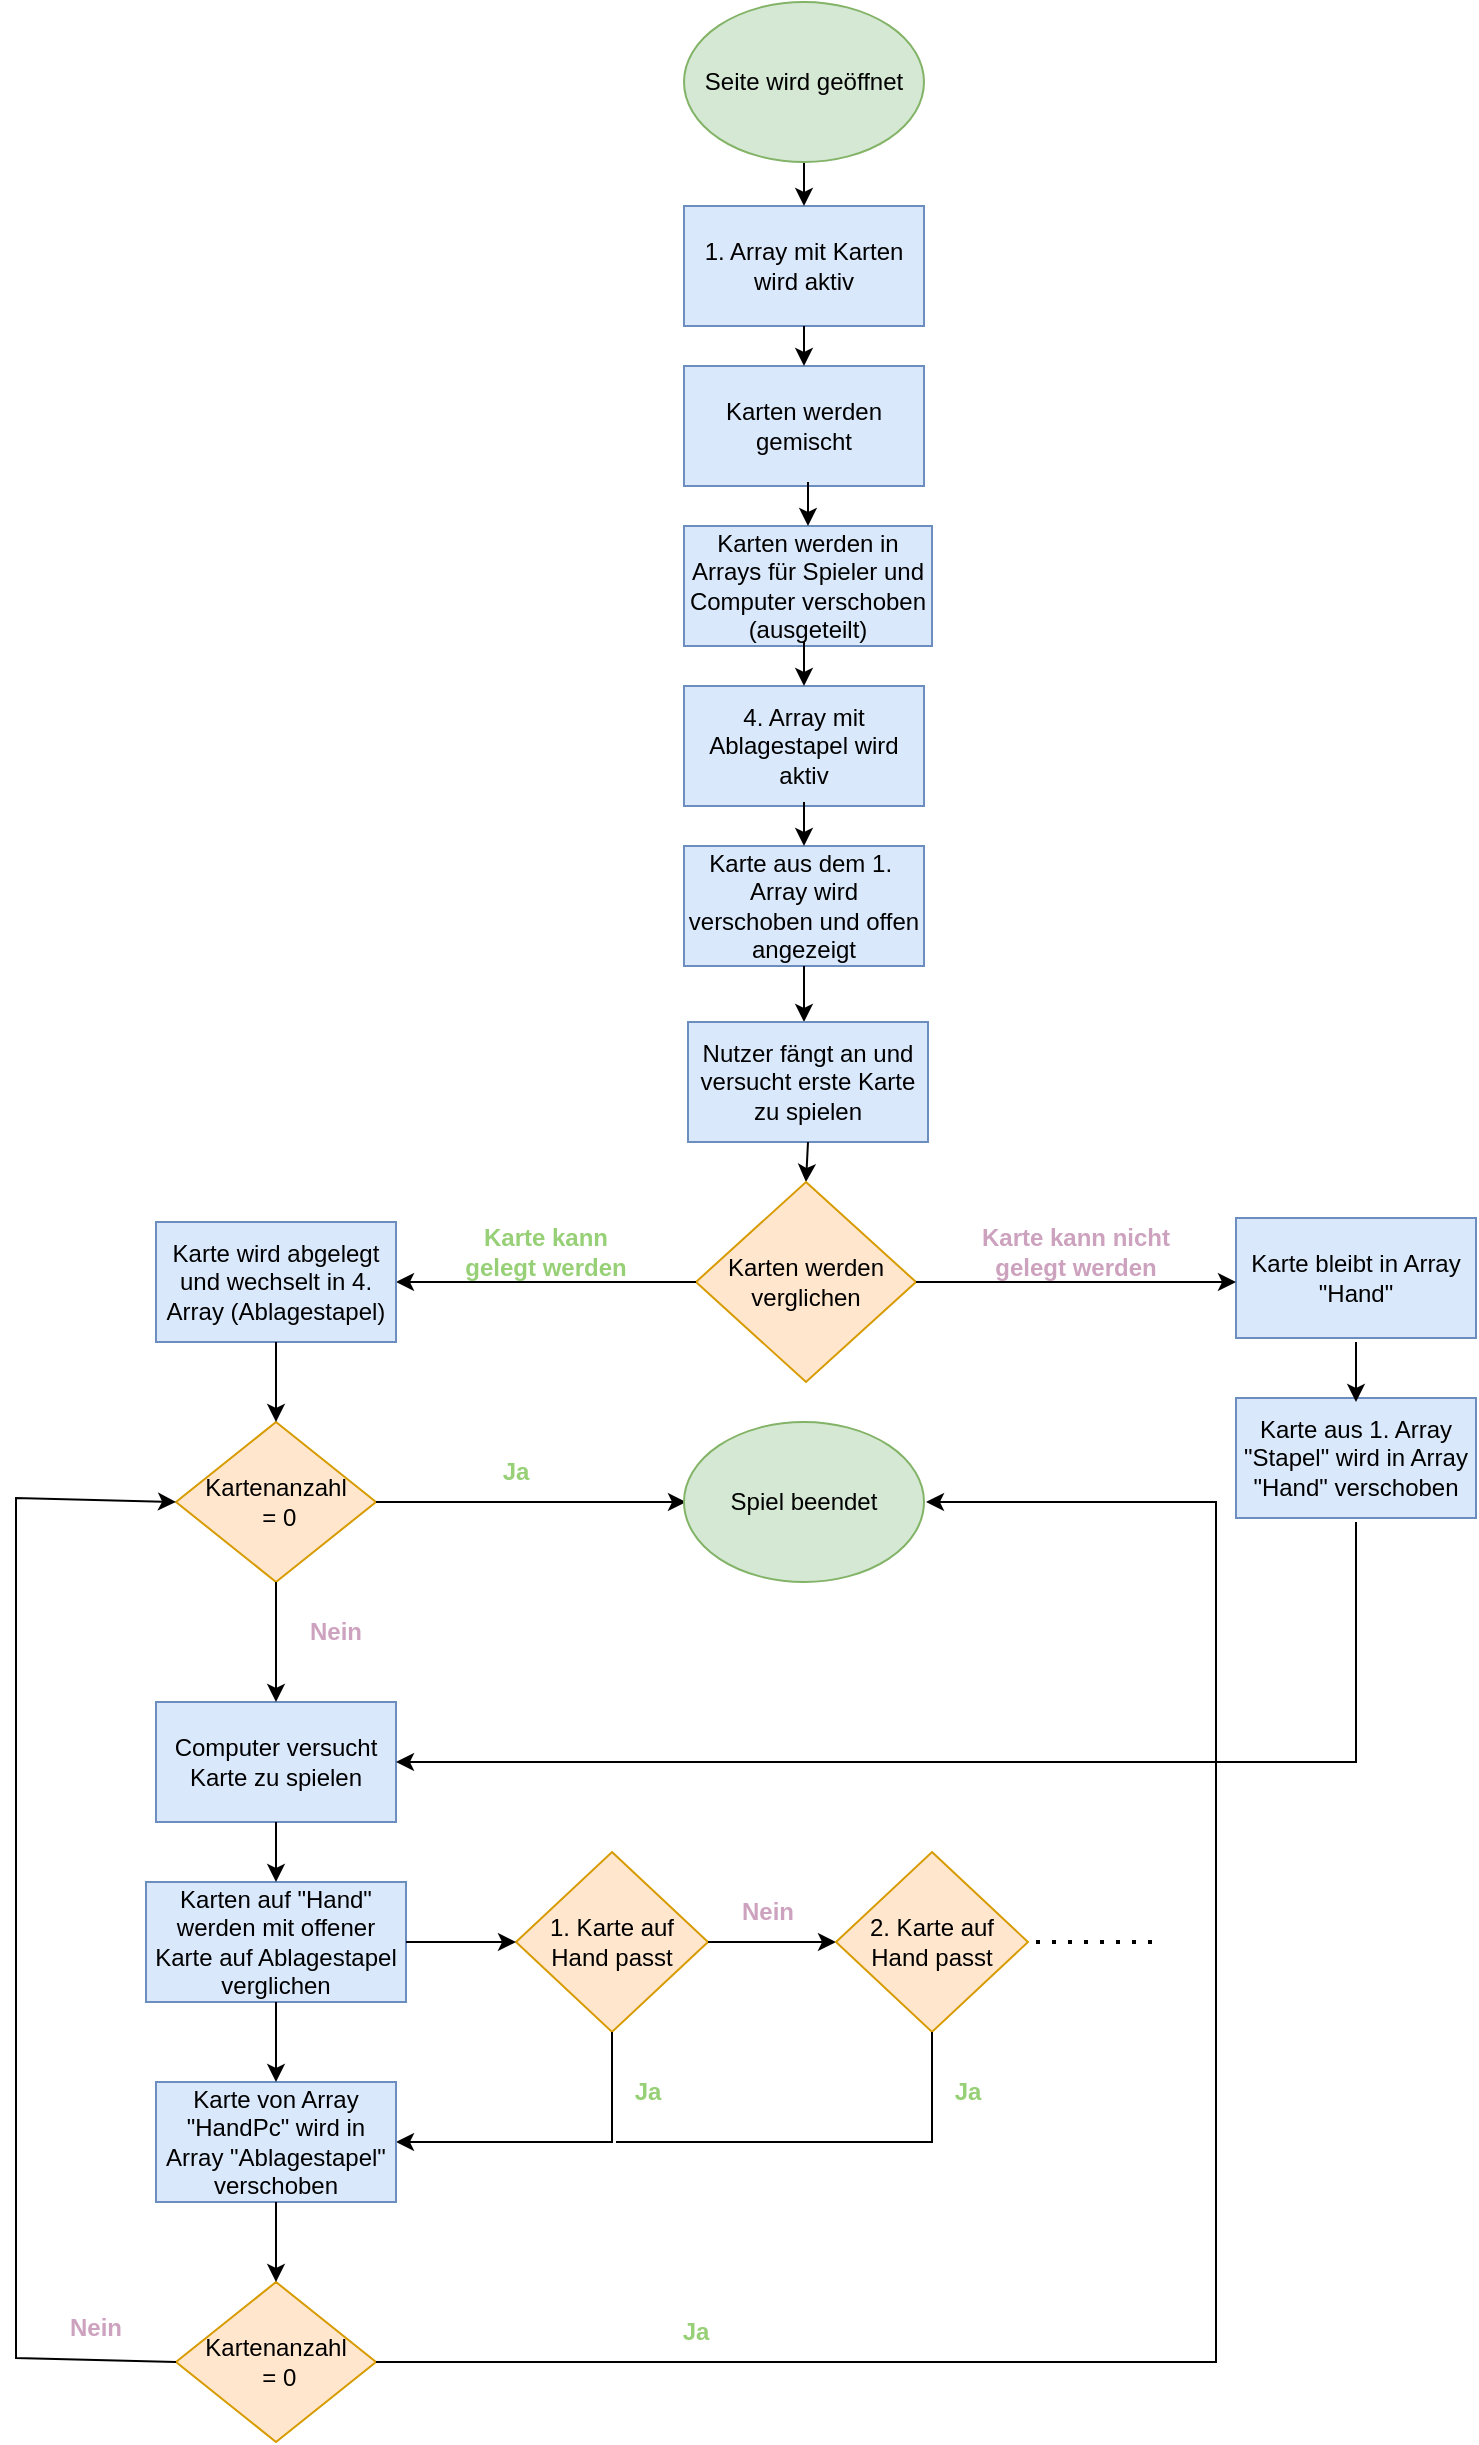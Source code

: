 <mxfile version="15.9.1" type="device"><diagram id="5YcxSLJJQSUaNji16Eqs" name="Page-1"><mxGraphModel dx="1730" dy="2512" grid="1" gridSize="10" guides="1" tooltips="1" connect="1" arrows="1" fold="1" page="1" pageScale="1" pageWidth="827" pageHeight="800" math="0" shadow="0"><root><mxCell id="0"/><mxCell id="1" parent="0"/><mxCell id="-De9vAKGRkM0_VcD-ojX-2" value="1. Array mit Karten wird aktiv" style="rounded=0;whiteSpace=wrap;html=1;fillColor=#dae8fc;strokeColor=#6c8ebf;" vertex="1" parent="1"><mxGeometry x="354" y="-1489" width="120" height="60" as="geometry"/></mxCell><mxCell id="-De9vAKGRkM0_VcD-ojX-3" value="Karten werden gemischt" style="rounded=0;whiteSpace=wrap;html=1;fillColor=#dae8fc;strokeColor=#6c8ebf;" vertex="1" parent="1"><mxGeometry x="354" y="-1409" width="120" height="60" as="geometry"/></mxCell><mxCell id="-De9vAKGRkM0_VcD-ojX-4" value="Karten werden in Arrays für Spieler und Computer verschoben (ausgeteilt)" style="rounded=0;whiteSpace=wrap;html=1;fillColor=#dae8fc;strokeColor=#6c8ebf;" vertex="1" parent="1"><mxGeometry x="354" y="-1329" width="124" height="60" as="geometry"/></mxCell><mxCell id="-De9vAKGRkM0_VcD-ojX-5" value="4. Array mit Ablagestapel wird aktiv" style="rounded=0;whiteSpace=wrap;html=1;fillColor=#dae8fc;strokeColor=#6c8ebf;" vertex="1" parent="1"><mxGeometry x="354" y="-1249" width="120" height="60" as="geometry"/></mxCell><mxCell id="-De9vAKGRkM0_VcD-ojX-6" value="Karte aus dem 1.&amp;nbsp; Array wird verschoben und offen angezeigt" style="rounded=0;whiteSpace=wrap;html=1;fillColor=#dae8fc;strokeColor=#6c8ebf;" vertex="1" parent="1"><mxGeometry x="354" y="-1169" width="120" height="60" as="geometry"/></mxCell><mxCell id="-De9vAKGRkM0_VcD-ojX-7" value="" style="endArrow=classic;html=1;rounded=0;entryX=0.5;entryY=0;entryDx=0;entryDy=0;" edge="1" parent="1" target="-De9vAKGRkM0_VcD-ojX-2"><mxGeometry width="50" height="50" relative="1" as="geometry"><mxPoint x="414" y="-1511" as="sourcePoint"/><mxPoint x="510" y="-1501" as="targetPoint"/><Array as="points"><mxPoint x="414" y="-1511"/></Array></mxGeometry></mxCell><mxCell id="-De9vAKGRkM0_VcD-ojX-8" value="" style="endArrow=classic;html=1;rounded=0;entryX=0.5;entryY=0;entryDx=0;entryDy=0;exitX=0.5;exitY=1;exitDx=0;exitDy=0;" edge="1" parent="1" source="-De9vAKGRkM0_VcD-ojX-2" target="-De9vAKGRkM0_VcD-ojX-3"><mxGeometry width="50" height="50" relative="1" as="geometry"><mxPoint x="424" y="-1490" as="sourcePoint"/><mxPoint x="424" y="-1468" as="targetPoint"/><Array as="points"/></mxGeometry></mxCell><mxCell id="-De9vAKGRkM0_VcD-ojX-9" value="" style="endArrow=classic;html=1;rounded=0;entryX=0.5;entryY=0;entryDx=0;entryDy=0;" edge="1" parent="1" target="-De9vAKGRkM0_VcD-ojX-4"><mxGeometry width="50" height="50" relative="1" as="geometry"><mxPoint x="416" y="-1351" as="sourcePoint"/><mxPoint x="434" y="-1469" as="targetPoint"/><Array as="points"/></mxGeometry></mxCell><mxCell id="-De9vAKGRkM0_VcD-ojX-10" value="" style="endArrow=classic;html=1;rounded=0;" edge="1" parent="1" target="-De9vAKGRkM0_VcD-ojX-5"><mxGeometry width="50" height="50" relative="1" as="geometry"><mxPoint x="414" y="-1271" as="sourcePoint"/><mxPoint x="444" y="-1459" as="targetPoint"/><Array as="points"><mxPoint x="414" y="-1271"/></Array></mxGeometry></mxCell><mxCell id="-De9vAKGRkM0_VcD-ojX-11" value="" style="endArrow=classic;html=1;rounded=0;entryX=0.5;entryY=0;entryDx=0;entryDy=0;" edge="1" parent="1" target="-De9vAKGRkM0_VcD-ojX-6"><mxGeometry width="50" height="50" relative="1" as="geometry"><mxPoint x="414" y="-1191" as="sourcePoint"/><mxPoint x="454" y="-1449" as="targetPoint"/><Array as="points"/></mxGeometry></mxCell><mxCell id="-De9vAKGRkM0_VcD-ojX-12" value="" style="endArrow=classic;html=1;rounded=0;" edge="1" parent="1"><mxGeometry width="50" height="50" relative="1" as="geometry"><mxPoint x="414" y="-1109" as="sourcePoint"/><mxPoint x="414" y="-1081" as="targetPoint"/><Array as="points"><mxPoint x="414" y="-1109"/></Array></mxGeometry></mxCell><mxCell id="-De9vAKGRkM0_VcD-ojX-13" value="Nutzer fängt an und versucht erste Karte zu spielen" style="rounded=0;whiteSpace=wrap;html=1;fillColor=#dae8fc;strokeColor=#6c8ebf;" vertex="1" parent="1"><mxGeometry x="356" y="-1081" width="120" height="60" as="geometry"/></mxCell><mxCell id="-De9vAKGRkM0_VcD-ojX-14" value="" style="endArrow=classic;html=1;rounded=0;exitX=0.5;exitY=1;exitDx=0;exitDy=0;entryX=0.5;entryY=0;entryDx=0;entryDy=0;" edge="1" parent="1" source="-De9vAKGRkM0_VcD-ojX-13" target="-De9vAKGRkM0_VcD-ojX-15"><mxGeometry width="50" height="50" relative="1" as="geometry"><mxPoint x="390" y="-961" as="sourcePoint"/><mxPoint x="440" y="-1011" as="targetPoint"/></mxGeometry></mxCell><mxCell id="-De9vAKGRkM0_VcD-ojX-15" value="Karten werden verglichen" style="rhombus;whiteSpace=wrap;html=1;fillColor=#ffe6cc;strokeColor=#d79b00;" vertex="1" parent="1"><mxGeometry x="360" y="-1001" width="110" height="100" as="geometry"/></mxCell><mxCell id="-De9vAKGRkM0_VcD-ojX-16" value="Karte bleibt in Array &quot;Hand&quot;" style="rounded=0;whiteSpace=wrap;html=1;fillColor=#dae8fc;strokeColor=#6c8ebf;" vertex="1" parent="1"><mxGeometry x="630" y="-983" width="120" height="60" as="geometry"/></mxCell><mxCell id="-De9vAKGRkM0_VcD-ojX-17" value="" style="endArrow=classic;html=1;rounded=0;exitX=1;exitY=0.5;exitDx=0;exitDy=0;entryX=0;entryY=0.5;entryDx=0;entryDy=0;" edge="1" parent="1" source="-De9vAKGRkM0_VcD-ojX-15"><mxGeometry width="50" height="50" relative="1" as="geometry"><mxPoint x="490" y="-901" as="sourcePoint"/><mxPoint x="630" y="-951" as="targetPoint"/></mxGeometry></mxCell><mxCell id="-De9vAKGRkM0_VcD-ojX-18" value="Karte aus 1. Array &quot;Stapel&quot; wird in Array &quot;Hand&quot; verschoben" style="rounded=0;whiteSpace=wrap;html=1;fillColor=#dae8fc;strokeColor=#6c8ebf;" vertex="1" parent="1"><mxGeometry x="630" y="-893" width="120" height="60" as="geometry"/></mxCell><mxCell id="-De9vAKGRkM0_VcD-ojX-19" value="" style="endArrow=classic;html=1;rounded=0;entryX=0.5;entryY=0;entryDx=0;entryDy=0;exitX=0.5;exitY=1;exitDx=0;exitDy=0;" edge="1" parent="1"><mxGeometry width="50" height="50" relative="1" as="geometry"><mxPoint x="690" y="-921" as="sourcePoint"/><mxPoint x="690" y="-891" as="targetPoint"/></mxGeometry></mxCell><mxCell id="-De9vAKGRkM0_VcD-ojX-20" value="Karte kann nicht gelegt werden" style="text;html=1;fillColor=none;align=center;verticalAlign=middle;whiteSpace=wrap;rounded=0;fontColor=#CDA2BE;fontStyle=1" vertex="1" parent="1"><mxGeometry x="500" y="-981" width="100" height="30" as="geometry"/></mxCell><mxCell id="-De9vAKGRkM0_VcD-ojX-21" value="" style="endArrow=classic;html=1;rounded=0;exitX=0;exitY=0.5;exitDx=0;exitDy=0;" edge="1" parent="1" source="-De9vAKGRkM0_VcD-ojX-15"><mxGeometry width="50" height="50" relative="1" as="geometry"><mxPoint x="260" y="-931" as="sourcePoint"/><mxPoint x="210" y="-951" as="targetPoint"/></mxGeometry></mxCell><mxCell id="-De9vAKGRkM0_VcD-ojX-23" value="Karte wird abgelegt und wechselt in 4. Array (Ablagestapel)" style="rounded=0;whiteSpace=wrap;html=1;fillColor=#dae8fc;strokeColor=#6c8ebf;" vertex="1" parent="1"><mxGeometry x="90" y="-981" width="120" height="60" as="geometry"/></mxCell><mxCell id="-De9vAKGRkM0_VcD-ojX-24" value="Kartenanzahl&lt;br&gt;&amp;nbsp;= 0" style="rhombus;whiteSpace=wrap;html=1;fillColor=#ffe6cc;strokeColor=#d79b00;" vertex="1" parent="1"><mxGeometry x="100" y="-881" width="100" height="80" as="geometry"/></mxCell><mxCell id="-De9vAKGRkM0_VcD-ojX-25" value="" style="endArrow=classic;html=1;rounded=0;exitX=0.5;exitY=1;exitDx=0;exitDy=0;entryX=0.5;entryY=0;entryDx=0;entryDy=0;" edge="1" parent="1" source="-De9vAKGRkM0_VcD-ojX-23" target="-De9vAKGRkM0_VcD-ojX-24"><mxGeometry width="50" height="50" relative="1" as="geometry"><mxPoint x="190" y="-881" as="sourcePoint"/><mxPoint x="240" y="-931" as="targetPoint"/></mxGeometry></mxCell><mxCell id="-De9vAKGRkM0_VcD-ojX-27" value="" style="endArrow=classic;html=1;rounded=0;exitX=1;exitY=0.5;exitDx=0;exitDy=0;entryX=0;entryY=0.5;entryDx=0;entryDy=0;" edge="1" parent="1" source="-De9vAKGRkM0_VcD-ojX-24"><mxGeometry width="50" height="50" relative="1" as="geometry"><mxPoint x="220" y="-861" as="sourcePoint"/><mxPoint x="355" y="-841" as="targetPoint"/></mxGeometry></mxCell><mxCell id="-De9vAKGRkM0_VcD-ojX-28" value="Ja" style="text;html=1;strokeColor=none;fillColor=none;align=center;verticalAlign=middle;whiteSpace=wrap;rounded=0;fontColor=#97D077;fontStyle=1" vertex="1" parent="1"><mxGeometry x="240" y="-871" width="60" height="30" as="geometry"/></mxCell><mxCell id="-De9vAKGRkM0_VcD-ojX-29" value="Computer versucht Karte zu spielen" style="rounded=0;whiteSpace=wrap;html=1;fillColor=#dae8fc;strokeColor=#6c8ebf;" vertex="1" parent="1"><mxGeometry x="90" y="-741" width="120" height="60" as="geometry"/></mxCell><mxCell id="-De9vAKGRkM0_VcD-ojX-30" value="" style="endArrow=classic;html=1;rounded=0;exitX=0.5;exitY=1;exitDx=0;exitDy=0;entryX=0.5;entryY=0;entryDx=0;entryDy=0;" edge="1" parent="1" source="-De9vAKGRkM0_VcD-ojX-24" target="-De9vAKGRkM0_VcD-ojX-29"><mxGeometry width="50" height="50" relative="1" as="geometry"><mxPoint x="260" y="-801" as="sourcePoint"/><mxPoint x="310" y="-851" as="targetPoint"/></mxGeometry></mxCell><mxCell id="-De9vAKGRkM0_VcD-ojX-31" value="Nein" style="text;html=1;strokeColor=none;fillColor=none;align=center;verticalAlign=middle;whiteSpace=wrap;rounded=0;fontColor=#CDA2BE;fontStyle=1" vertex="1" parent="1"><mxGeometry x="150" y="-791" width="60" height="30" as="geometry"/></mxCell><mxCell id="-De9vAKGRkM0_VcD-ojX-32" value="" style="endArrow=classic;html=1;rounded=0;exitX=0.5;exitY=1;exitDx=0;exitDy=0;entryX=1;entryY=0.5;entryDx=0;entryDy=0;" edge="1" parent="1" target="-De9vAKGRkM0_VcD-ojX-29"><mxGeometry width="50" height="50" relative="1" as="geometry"><mxPoint x="690" y="-831" as="sourcePoint"/><mxPoint x="620" y="-741" as="targetPoint"/><Array as="points"><mxPoint x="690" y="-711"/></Array></mxGeometry></mxCell><mxCell id="-De9vAKGRkM0_VcD-ojX-33" value="Karten auf &quot;Hand&quot; werden mit offener Karte auf Ablagestapel verglichen" style="rounded=0;whiteSpace=wrap;html=1;fillColor=#dae8fc;strokeColor=#6c8ebf;" vertex="1" parent="1"><mxGeometry x="85" y="-651" width="130" height="60" as="geometry"/></mxCell><mxCell id="-De9vAKGRkM0_VcD-ojX-34" value="1. Karte auf Hand passt" style="rhombus;whiteSpace=wrap;html=1;fillColor=#ffe6cc;strokeColor=#d79b00;" vertex="1" parent="1"><mxGeometry x="270" y="-666" width="96" height="90" as="geometry"/></mxCell><mxCell id="-De9vAKGRkM0_VcD-ojX-35" value="" style="endArrow=classic;html=1;rounded=0;exitX=1;exitY=0.5;exitDx=0;exitDy=0;entryX=0;entryY=0.5;entryDx=0;entryDy=0;" edge="1" parent="1" source="-De9vAKGRkM0_VcD-ojX-33" target="-De9vAKGRkM0_VcD-ojX-34"><mxGeometry width="50" height="50" relative="1" as="geometry"><mxPoint x="390" y="-681" as="sourcePoint"/><mxPoint x="440" y="-731" as="targetPoint"/></mxGeometry></mxCell><mxCell id="-De9vAKGRkM0_VcD-ojX-36" value="" style="endArrow=classic;html=1;rounded=0;exitX=0.5;exitY=1;exitDx=0;exitDy=0;entryX=1;entryY=0.5;entryDx=0;entryDy=0;" edge="1" parent="1" source="-De9vAKGRkM0_VcD-ojX-34" target="-De9vAKGRkM0_VcD-ojX-41"><mxGeometry width="50" height="50" relative="1" as="geometry"><mxPoint x="260" y="-531" as="sourcePoint"/><mxPoint x="310" y="-511" as="targetPoint"/><Array as="points"><mxPoint x="318" y="-521"/></Array></mxGeometry></mxCell><mxCell id="-De9vAKGRkM0_VcD-ojX-37" value="" style="endArrow=classic;html=1;rounded=0;exitX=1;exitY=0.5;exitDx=0;exitDy=0;" edge="1" parent="1" source="-De9vAKGRkM0_VcD-ojX-34"><mxGeometry width="50" height="50" relative="1" as="geometry"><mxPoint x="380" y="-531" as="sourcePoint"/><mxPoint x="430" y="-621" as="targetPoint"/></mxGeometry></mxCell><mxCell id="-De9vAKGRkM0_VcD-ojX-38" value="2. Karte auf Hand passt" style="rhombus;whiteSpace=wrap;html=1;fillColor=#ffe6cc;strokeColor=#d79b00;" vertex="1" parent="1"><mxGeometry x="430" y="-666" width="96" height="90" as="geometry"/></mxCell><mxCell id="-De9vAKGRkM0_VcD-ojX-39" value="Nein" style="text;html=1;strokeColor=none;fillColor=none;align=center;verticalAlign=middle;whiteSpace=wrap;rounded=0;fontColor=#CDA2BE;fontStyle=1" vertex="1" parent="1"><mxGeometry x="366" y="-651" width="60" height="30" as="geometry"/></mxCell><mxCell id="-De9vAKGRkM0_VcD-ojX-40" value="Ja" style="text;html=1;strokeColor=none;fillColor=none;align=center;verticalAlign=middle;whiteSpace=wrap;rounded=0;fontColor=#97D077;fontStyle=1" vertex="1" parent="1"><mxGeometry x="306" y="-561" width="60" height="30" as="geometry"/></mxCell><mxCell id="-De9vAKGRkM0_VcD-ojX-41" value="Karte von Array &quot;HandPc&quot; wird in Array &quot;Ablagestapel&quot; verschoben" style="rounded=0;whiteSpace=wrap;html=1;fillColor=#dae8fc;strokeColor=#6c8ebf;" vertex="1" parent="1"><mxGeometry x="90" y="-551" width="120" height="60" as="geometry"/></mxCell><mxCell id="-De9vAKGRkM0_VcD-ojX-42" value="" style="endArrow=classic;html=1;rounded=0;exitX=0.5;exitY=1;exitDx=0;exitDy=0;" edge="1" parent="1" source="-De9vAKGRkM0_VcD-ojX-29" target="-De9vAKGRkM0_VcD-ojX-33"><mxGeometry width="50" height="50" relative="1" as="geometry"><mxPoint x="240" y="-666" as="sourcePoint"/><mxPoint x="290" y="-716" as="targetPoint"/></mxGeometry></mxCell><mxCell id="-De9vAKGRkM0_VcD-ojX-43" value="" style="endArrow=classic;html=1;rounded=0;exitX=0.5;exitY=1;exitDx=0;exitDy=0;entryX=0.5;entryY=0;entryDx=0;entryDy=0;" edge="1" parent="1" source="-De9vAKGRkM0_VcD-ojX-33" target="-De9vAKGRkM0_VcD-ojX-41"><mxGeometry width="50" height="50" relative="1" as="geometry"><mxPoint x="230" y="-641" as="sourcePoint"/><mxPoint x="280" y="-691" as="targetPoint"/></mxGeometry></mxCell><mxCell id="-De9vAKGRkM0_VcD-ojX-45" value="" style="endArrow=none;html=1;rounded=0;entryX=0.5;entryY=1;entryDx=0;entryDy=0;" edge="1" parent="1" target="-De9vAKGRkM0_VcD-ojX-38"><mxGeometry width="50" height="50" relative="1" as="geometry"><mxPoint x="320" y="-521" as="sourcePoint"/><mxPoint x="480" y="-551" as="targetPoint"/><Array as="points"><mxPoint x="478" y="-521"/></Array></mxGeometry></mxCell><mxCell id="-De9vAKGRkM0_VcD-ojX-46" value="Ja" style="text;html=1;strokeColor=none;fillColor=none;align=center;verticalAlign=middle;whiteSpace=wrap;rounded=0;fontColor=#97D077;fontStyle=1" vertex="1" parent="1"><mxGeometry x="466" y="-561" width="60" height="30" as="geometry"/></mxCell><mxCell id="-De9vAKGRkM0_VcD-ojX-47" value="" style="endArrow=none;dashed=1;html=1;dashPattern=1 3;strokeWidth=2;rounded=0;" edge="1" parent="1"><mxGeometry width="50" height="50" relative="1" as="geometry"><mxPoint x="530" y="-621" as="sourcePoint"/><mxPoint x="590" y="-621" as="targetPoint"/></mxGeometry></mxCell><mxCell id="-De9vAKGRkM0_VcD-ojX-49" value="Kartenanzahl&lt;br&gt;&amp;nbsp;= 0" style="rhombus;whiteSpace=wrap;html=1;fillColor=#ffe6cc;strokeColor=#d79b00;" vertex="1" parent="1"><mxGeometry x="100" y="-451" width="100" height="80" as="geometry"/></mxCell><mxCell id="-De9vAKGRkM0_VcD-ojX-50" value="" style="endArrow=classic;html=1;rounded=0;exitX=0.5;exitY=1;exitDx=0;exitDy=0;entryX=0.5;entryY=0;entryDx=0;entryDy=0;" edge="1" parent="1" source="-De9vAKGRkM0_VcD-ojX-41" target="-De9vAKGRkM0_VcD-ojX-49"><mxGeometry width="50" height="50" relative="1" as="geometry"><mxPoint x="190" y="-431" as="sourcePoint"/><mxPoint x="240" y="-481" as="targetPoint"/></mxGeometry></mxCell><mxCell id="-De9vAKGRkM0_VcD-ojX-51" value="" style="endArrow=classic;html=1;rounded=0;exitX=1;exitY=0.5;exitDx=0;exitDy=0;entryX=1;entryY=0.5;entryDx=0;entryDy=0;" edge="1" parent="1" source="-De9vAKGRkM0_VcD-ojX-49"><mxGeometry width="50" height="50" relative="1" as="geometry"><mxPoint x="290" y="-401" as="sourcePoint"/><mxPoint x="475" y="-841" as="targetPoint"/><Array as="points"><mxPoint x="620" y="-411"/><mxPoint x="620" y="-841"/></Array></mxGeometry></mxCell><mxCell id="-De9vAKGRkM0_VcD-ojX-52" value="Ja" style="text;html=1;strokeColor=none;fillColor=none;align=center;verticalAlign=middle;whiteSpace=wrap;rounded=0;fontColor=#97D077;fontStyle=1" vertex="1" parent="1"><mxGeometry x="330" y="-441" width="60" height="30" as="geometry"/></mxCell><mxCell id="-De9vAKGRkM0_VcD-ojX-53" value="" style="endArrow=classic;html=1;rounded=0;exitX=0;exitY=0.5;exitDx=0;exitDy=0;entryX=0;entryY=0.5;entryDx=0;entryDy=0;" edge="1" parent="1" source="-De9vAKGRkM0_VcD-ojX-49" target="-De9vAKGRkM0_VcD-ojX-24"><mxGeometry width="50" height="50" relative="1" as="geometry"><mxPoint x="20" y="-493" as="sourcePoint"/><mxPoint x="70" y="-543" as="targetPoint"/><Array as="points"><mxPoint x="20" y="-413"/><mxPoint x="20" y="-843"/></Array></mxGeometry></mxCell><mxCell id="-De9vAKGRkM0_VcD-ojX-54" value="Nein" style="text;html=1;strokeColor=none;fillColor=none;align=center;verticalAlign=middle;whiteSpace=wrap;rounded=0;fontColor=#CDA2BE;fontStyle=1" vertex="1" parent="1"><mxGeometry x="30" y="-443" width="60" height="30" as="geometry"/></mxCell><mxCell id="-De9vAKGRkM0_VcD-ojX-55" value="Spiel beendet" style="ellipse;whiteSpace=wrap;html=1;fillColor=#d5e8d4;strokeColor=#82b366;" vertex="1" parent="1"><mxGeometry x="354" y="-881" width="120" height="80" as="geometry"/></mxCell><mxCell id="-De9vAKGRkM0_VcD-ojX-56" value="Seite wird geöffnet" style="ellipse;whiteSpace=wrap;html=1;fillColor=#d5e8d4;strokeColor=#82b366;" vertex="1" parent="1"><mxGeometry x="354" y="-1591" width="120" height="80" as="geometry"/></mxCell><mxCell id="-De9vAKGRkM0_VcD-ojX-22" value="Karte kann gelegt werden" style="text;html=1;align=center;verticalAlign=middle;whiteSpace=wrap;rounded=0;fontColor=#97D077;labelBackgroundColor=none;labelBorderColor=none;fontStyle=1" vertex="1" parent="1"><mxGeometry x="240" y="-981" width="90" height="30" as="geometry"/></mxCell></root></mxGraphModel></diagram></mxfile>